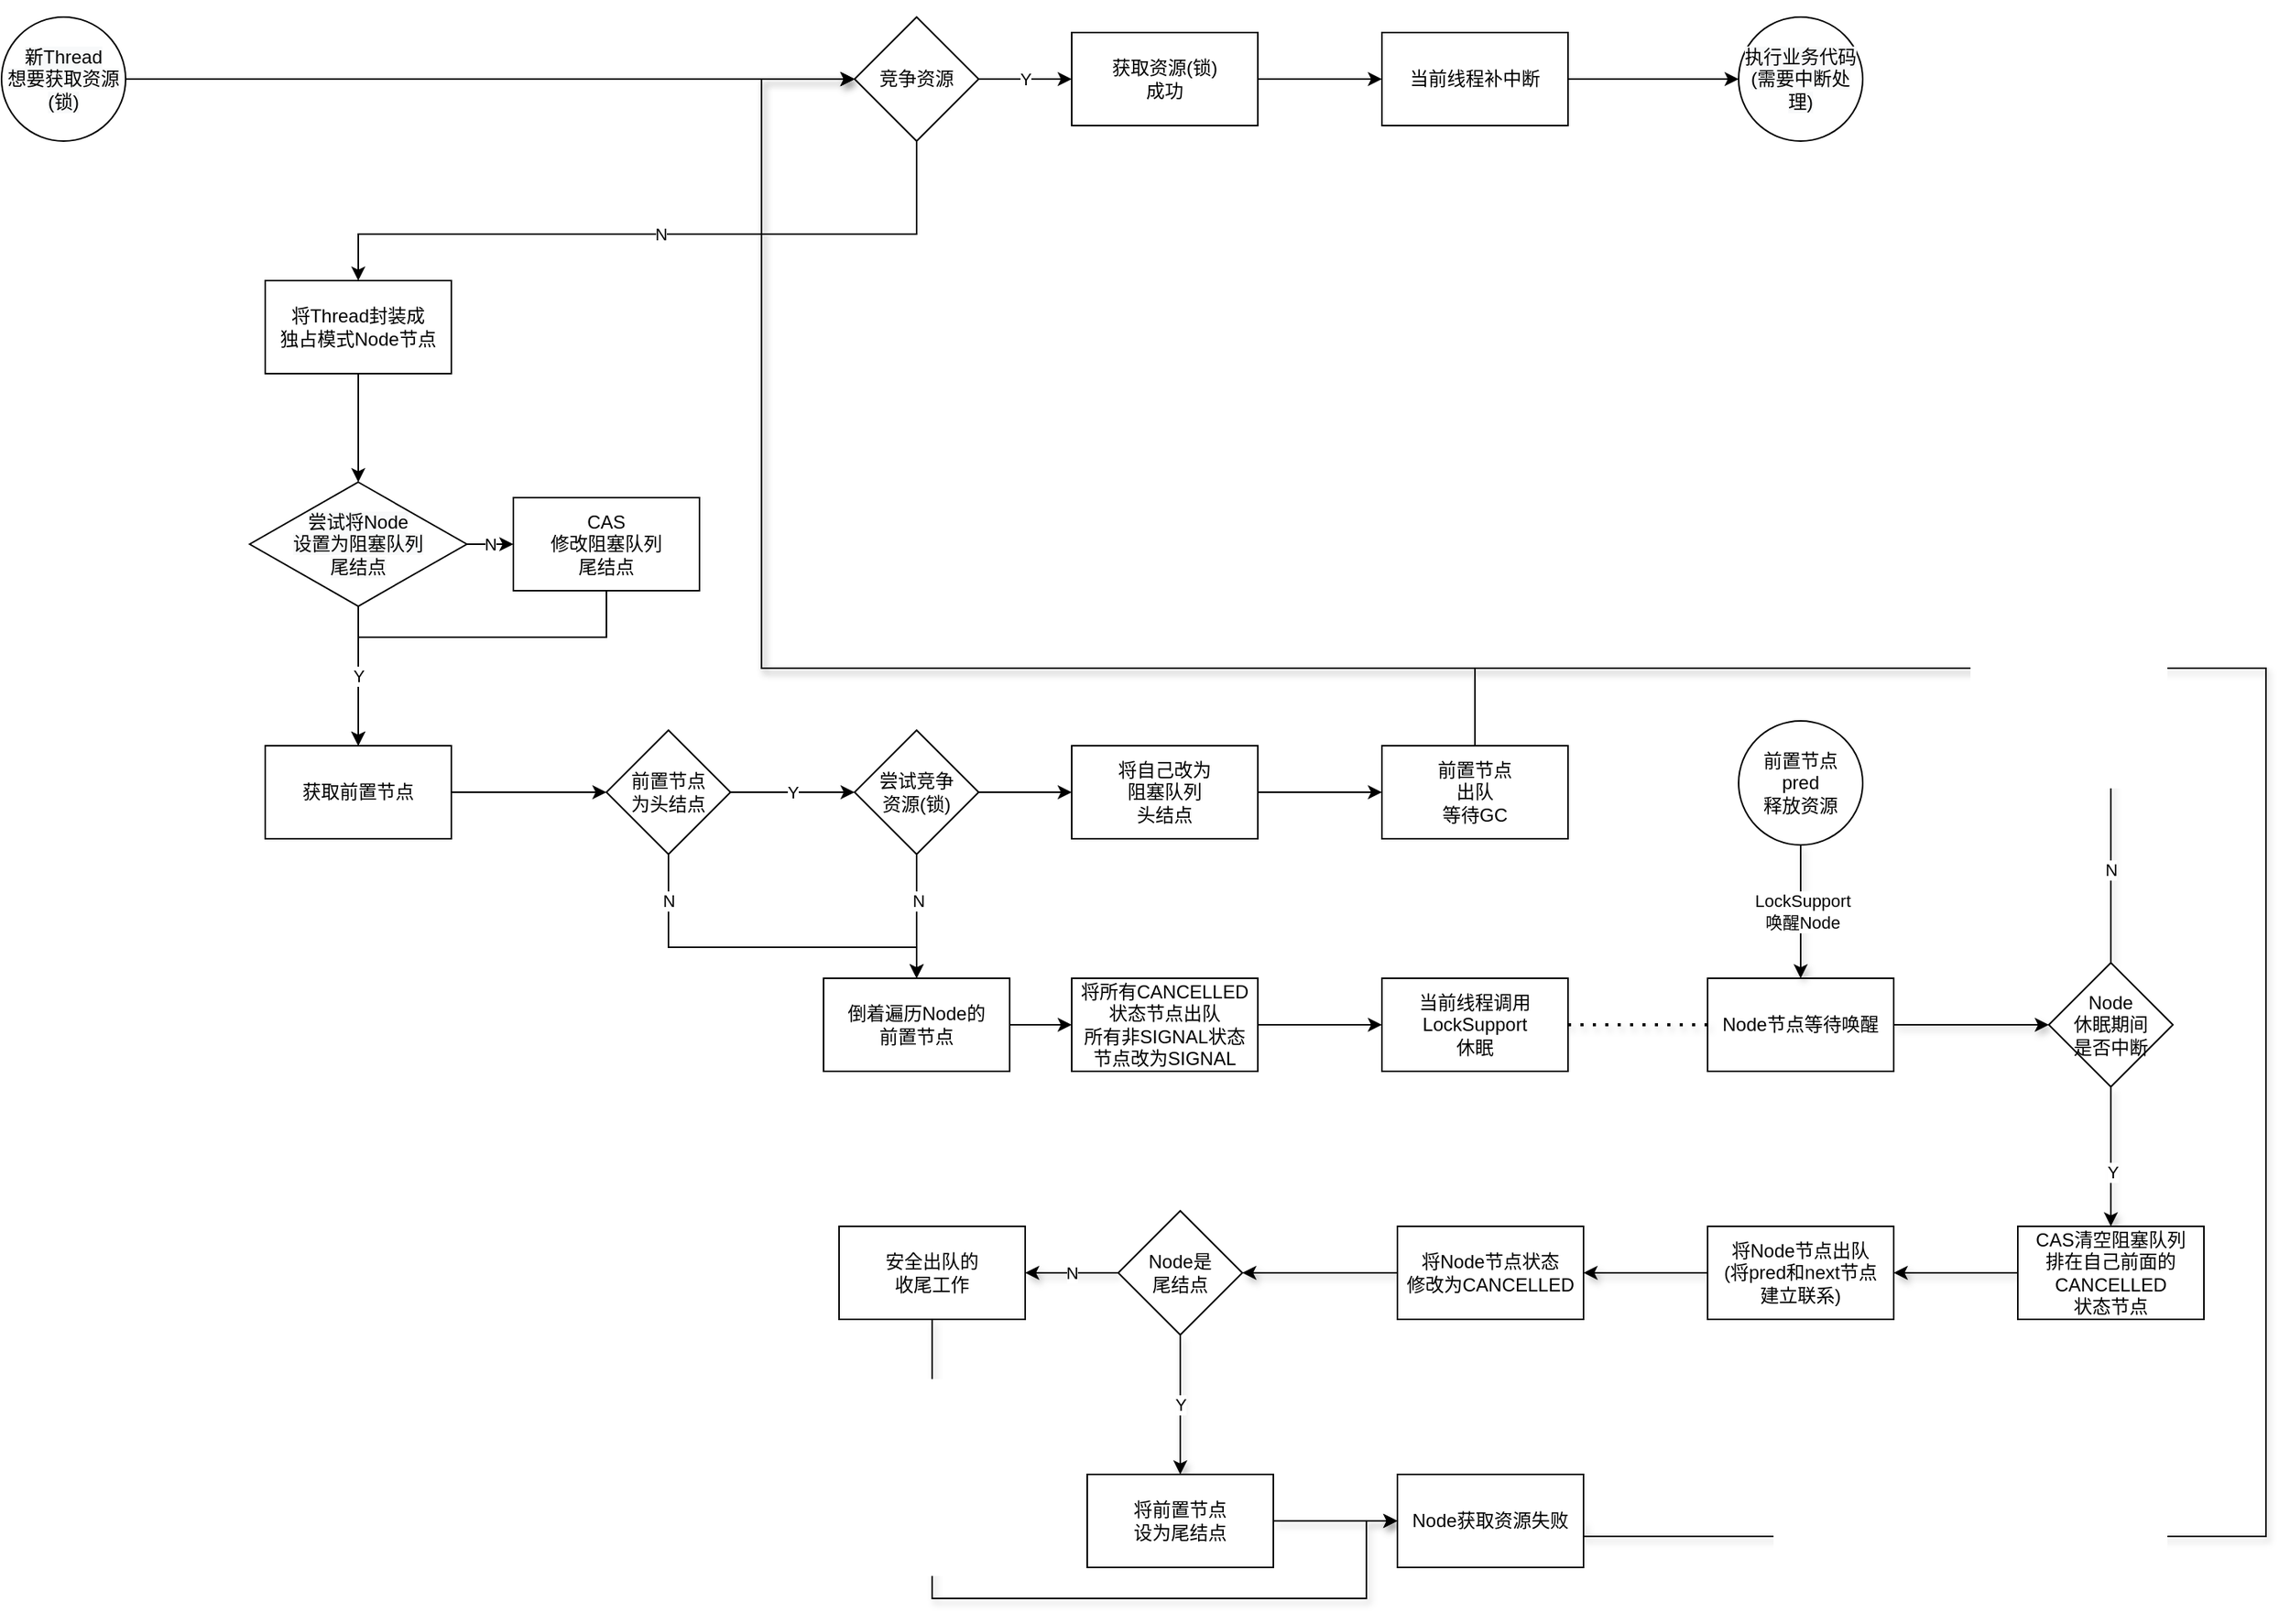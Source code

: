<mxfile version="14.8.1" type="device"><diagram id="fTkoa3pitk9npQt65lIC" name="Page-1"><mxGraphModel dx="1292" dy="549" grid="1" gridSize="10" guides="1" tooltips="1" connect="1" arrows="1" fold="1" page="1" pageScale="1" pageWidth="827" pageHeight="1169" math="0" shadow="0"><root><mxCell id="0"/><mxCell id="1" parent="0"/><mxCell id="pruNniofiAKCw_5vTcZU-24" style="edgeStyle=orthogonalEdgeStyle;rounded=0;orthogonalLoop=1;jettySize=auto;html=1;exitX=1;exitY=0.5;exitDx=0;exitDy=0;" edge="1" parent="1" source="pruNniofiAKCw_5vTcZU-64" target="pruNniofiAKCw_5vTcZU-4"><mxGeometry relative="1" as="geometry"/></mxCell><mxCell id="pruNniofiAKCw_5vTcZU-7" value="Y" style="edgeStyle=orthogonalEdgeStyle;rounded=0;orthogonalLoop=1;jettySize=auto;html=1;entryX=0;entryY=0.5;entryDx=0;entryDy=0;" edge="1" parent="1" source="pruNniofiAKCw_5vTcZU-4" target="pruNniofiAKCw_5vTcZU-8"><mxGeometry relative="1" as="geometry"/></mxCell><mxCell id="pruNniofiAKCw_5vTcZU-13" value="N" style="edgeStyle=orthogonalEdgeStyle;rounded=0;orthogonalLoop=1;jettySize=auto;html=1;" edge="1" parent="1" source="pruNniofiAKCw_5vTcZU-4" target="pruNniofiAKCw_5vTcZU-12"><mxGeometry relative="1" as="geometry"><Array as="points"><mxPoint x="900" y="230"/><mxPoint x="540" y="230"/></Array></mxGeometry></mxCell><mxCell id="pruNniofiAKCw_5vTcZU-4" value="竞争资源" style="rhombus;whiteSpace=wrap;html=1;rounded=0;" vertex="1" parent="1"><mxGeometry x="860" y="90" width="80" height="80" as="geometry"/></mxCell><mxCell id="pruNniofiAKCw_5vTcZU-9" value="" style="edgeStyle=orthogonalEdgeStyle;rounded=0;orthogonalLoop=1;jettySize=auto;html=1;entryX=0;entryY=0.5;entryDx=0;entryDy=0;" edge="1" parent="1" source="pruNniofiAKCw_5vTcZU-6" target="pruNniofiAKCw_5vTcZU-65"><mxGeometry relative="1" as="geometry"/></mxCell><mxCell id="pruNniofiAKCw_5vTcZU-6" value="当前线程补中断" style="whiteSpace=wrap;html=1;rounded=0;" vertex="1" parent="1"><mxGeometry x="1200" y="100" width="120" height="60" as="geometry"/></mxCell><mxCell id="pruNniofiAKCw_5vTcZU-11" value="" style="edgeStyle=orthogonalEdgeStyle;rounded=0;orthogonalLoop=1;jettySize=auto;html=1;entryX=0;entryY=0.5;entryDx=0;entryDy=0;" edge="1" parent="1" source="pruNniofiAKCw_5vTcZU-8" target="pruNniofiAKCw_5vTcZU-6"><mxGeometry relative="1" as="geometry"/></mxCell><mxCell id="pruNniofiAKCw_5vTcZU-8" value="获取资源(锁)&lt;br&gt;成功" style="whiteSpace=wrap;html=1;rounded=0;" vertex="1" parent="1"><mxGeometry x="1000" y="100" width="120" height="60" as="geometry"/></mxCell><mxCell id="pruNniofiAKCw_5vTcZU-26" value="" style="edgeStyle=orthogonalEdgeStyle;rounded=0;orthogonalLoop=1;jettySize=auto;html=1;" edge="1" parent="1" source="pruNniofiAKCw_5vTcZU-12" target="pruNniofiAKCw_5vTcZU-25"><mxGeometry relative="1" as="geometry"/></mxCell><mxCell id="pruNniofiAKCw_5vTcZU-12" value="将Thread封装成&lt;br&gt;独占模式Node节点" style="whiteSpace=wrap;html=1;rounded=0;" vertex="1" parent="1"><mxGeometry x="480" y="260" width="120" height="60" as="geometry"/></mxCell><mxCell id="pruNniofiAKCw_5vTcZU-28" value="N" style="edgeStyle=orthogonalEdgeStyle;rounded=0;orthogonalLoop=1;jettySize=auto;html=1;" edge="1" parent="1" source="pruNniofiAKCw_5vTcZU-25" target="pruNniofiAKCw_5vTcZU-27"><mxGeometry relative="1" as="geometry"/></mxCell><mxCell id="pruNniofiAKCw_5vTcZU-25" value="&lt;span style=&quot;color: rgb(0 , 0 , 0) ; font-family: &amp;#34;helvetica&amp;#34; ; font-size: 12px ; font-style: normal ; font-weight: 400 ; letter-spacing: normal ; text-align: center ; text-indent: 0px ; text-transform: none ; word-spacing: 0px ; background-color: rgb(248 , 249 , 250) ; display: inline ; float: none&quot;&gt;尝试将Node&lt;br&gt;设置为阻塞队列&lt;br&gt;&lt;/span&gt;&lt;span style=&quot;color: rgb(0 , 0 , 0) ; font-family: &amp;#34;helvetica&amp;#34; ; font-size: 12px ; font-style: normal ; font-weight: 400 ; letter-spacing: normal ; text-align: center ; text-indent: 0px ; text-transform: none ; word-spacing: 0px ; background-color: rgb(248 , 249 , 250) ; display: inline ; float: none&quot;&gt;尾结点&lt;/span&gt;" style="rhombus;whiteSpace=wrap;html=1;rounded=0;" vertex="1" parent="1"><mxGeometry x="470" y="390" width="140" height="80" as="geometry"/></mxCell><mxCell id="pruNniofiAKCw_5vTcZU-34" style="edgeStyle=orthogonalEdgeStyle;rounded=0;orthogonalLoop=1;jettySize=auto;html=1;entryX=0.5;entryY=0;entryDx=0;entryDy=0;" edge="1" parent="1" source="pruNniofiAKCw_5vTcZU-27" target="pruNniofiAKCw_5vTcZU-31"><mxGeometry relative="1" as="geometry"><Array as="points"><mxPoint x="700" y="490"/><mxPoint x="540" y="490"/></Array></mxGeometry></mxCell><mxCell id="pruNniofiAKCw_5vTcZU-27" value="CAS&lt;br&gt;修改阻塞队列&lt;br&gt;尾结点" style="whiteSpace=wrap;html=1;rounded=0;" vertex="1" parent="1"><mxGeometry x="640" y="400" width="120" height="60" as="geometry"/></mxCell><mxCell id="pruNniofiAKCw_5vTcZU-36" value="" style="edgeStyle=orthogonalEdgeStyle;rounded=0;orthogonalLoop=1;jettySize=auto;html=1;" edge="1" parent="1" source="pruNniofiAKCw_5vTcZU-31" target="pruNniofiAKCw_5vTcZU-35"><mxGeometry relative="1" as="geometry"/></mxCell><mxCell id="pruNniofiAKCw_5vTcZU-31" value="获取前置节点" style="whiteSpace=wrap;html=1;rounded=0;" vertex="1" parent="1"><mxGeometry x="480" y="560" width="120" height="60" as="geometry"/></mxCell><mxCell id="pruNniofiAKCw_5vTcZU-32" value="Y" style="edgeStyle=orthogonalEdgeStyle;rounded=0;orthogonalLoop=1;jettySize=auto;html=1;" edge="1" parent="1" source="pruNniofiAKCw_5vTcZU-25" target="pruNniofiAKCw_5vTcZU-31"><mxGeometry relative="1" as="geometry"/></mxCell><mxCell id="pruNniofiAKCw_5vTcZU-38" value="Y" style="edgeStyle=orthogonalEdgeStyle;rounded=0;orthogonalLoop=1;jettySize=auto;html=1;" edge="1" parent="1" source="pruNniofiAKCw_5vTcZU-35" target="pruNniofiAKCw_5vTcZU-37"><mxGeometry relative="1" as="geometry"/></mxCell><mxCell id="pruNniofiAKCw_5vTcZU-42" value="N" style="edgeStyle=orthogonalEdgeStyle;rounded=0;orthogonalLoop=1;jettySize=auto;html=1;" edge="1" parent="1" source="pruNniofiAKCw_5vTcZU-35" target="pruNniofiAKCw_5vTcZU-41"><mxGeometry x="-0.75" relative="1" as="geometry"><Array as="points"><mxPoint x="740" y="690"/><mxPoint x="900" y="690"/></Array><mxPoint as="offset"/></mxGeometry></mxCell><mxCell id="pruNniofiAKCw_5vTcZU-35" value="前置节点&lt;br&gt;为头结点" style="rhombus;whiteSpace=wrap;html=1;rounded=0;" vertex="1" parent="1"><mxGeometry x="700" y="550" width="80" height="80" as="geometry"/></mxCell><mxCell id="pruNniofiAKCw_5vTcZU-43" value="" style="edgeStyle=orthogonalEdgeStyle;rounded=0;orthogonalLoop=1;jettySize=auto;html=1;" edge="1" parent="1" source="pruNniofiAKCw_5vTcZU-37" target="pruNniofiAKCw_5vTcZU-41"><mxGeometry relative="1" as="geometry"/></mxCell><mxCell id="pruNniofiAKCw_5vTcZU-44" value="N" style="edgeLabel;html=1;align=center;verticalAlign=middle;resizable=0;points=[];" vertex="1" connectable="0" parent="pruNniofiAKCw_5vTcZU-43"><mxGeometry x="-0.245" y="1" relative="1" as="geometry"><mxPoint as="offset"/></mxGeometry></mxCell><mxCell id="pruNniofiAKCw_5vTcZU-47" value="" style="edgeStyle=orthogonalEdgeStyle;rounded=0;orthogonalLoop=1;jettySize=auto;html=1;" edge="1" parent="1" source="pruNniofiAKCw_5vTcZU-37" target="pruNniofiAKCw_5vTcZU-46"><mxGeometry relative="1" as="geometry"/></mxCell><mxCell id="pruNniofiAKCw_5vTcZU-37" value="尝试竞争&lt;br&gt;资源(锁)" style="rhombus;whiteSpace=wrap;html=1;rounded=0;" vertex="1" parent="1"><mxGeometry x="860" y="550" width="80" height="80" as="geometry"/></mxCell><mxCell id="pruNniofiAKCw_5vTcZU-56" value="" style="edgeStyle=orthogonalEdgeStyle;rounded=0;orthogonalLoop=1;jettySize=auto;html=1;" edge="1" parent="1" source="pruNniofiAKCw_5vTcZU-41" target="pruNniofiAKCw_5vTcZU-55"><mxGeometry relative="1" as="geometry"/></mxCell><mxCell id="pruNniofiAKCw_5vTcZU-41" value="倒着遍历Node的&lt;br&gt;前置节点" style="whiteSpace=wrap;html=1;rounded=0;" vertex="1" parent="1"><mxGeometry x="840" y="710" width="120" height="60" as="geometry"/></mxCell><mxCell id="pruNniofiAKCw_5vTcZU-49" value="" style="edgeStyle=orthogonalEdgeStyle;rounded=0;orthogonalLoop=1;jettySize=auto;html=1;" edge="1" parent="1" source="pruNniofiAKCw_5vTcZU-46" target="pruNniofiAKCw_5vTcZU-48"><mxGeometry relative="1" as="geometry"/></mxCell><mxCell id="pruNniofiAKCw_5vTcZU-46" value="将自己改为&lt;br&gt;阻塞队列&lt;br&gt;头结点" style="whiteSpace=wrap;html=1;rounded=0;" vertex="1" parent="1"><mxGeometry x="1000" y="560" width="120" height="60" as="geometry"/></mxCell><mxCell id="pruNniofiAKCw_5vTcZU-48" value="前置节点&lt;br&gt;出队&lt;br&gt;等待GC" style="whiteSpace=wrap;html=1;rounded=0;" vertex="1" parent="1"><mxGeometry x="1200" y="560" width="120" height="60" as="geometry"/></mxCell><mxCell id="pruNniofiAKCw_5vTcZU-54" style="edgeStyle=orthogonalEdgeStyle;rounded=0;orthogonalLoop=1;jettySize=auto;html=1;entryX=0;entryY=0.5;entryDx=0;entryDy=0;exitX=0.5;exitY=0;exitDx=0;exitDy=0;" edge="1" parent="1" source="pruNniofiAKCw_5vTcZU-48" target="pruNniofiAKCw_5vTcZU-4"><mxGeometry relative="1" as="geometry"><mxPoint x="1460.034" y="560" as="sourcePoint"/><Array as="points"><mxPoint x="1260" y="510"/><mxPoint x="800" y="510"/><mxPoint x="800" y="130"/></Array></mxGeometry></mxCell><mxCell id="pruNniofiAKCw_5vTcZU-60" value="" style="edgeStyle=orthogonalEdgeStyle;rounded=0;orthogonalLoop=1;jettySize=auto;html=1;" edge="1" parent="1" source="pruNniofiAKCw_5vTcZU-55" target="pruNniofiAKCw_5vTcZU-59"><mxGeometry relative="1" as="geometry"/></mxCell><mxCell id="pruNniofiAKCw_5vTcZU-55" value="将所有CANCELLED&lt;br&gt;状态节点出队&lt;br&gt;所有非SIGNAL状态&lt;br&gt;节点改为SIGNAL" style="whiteSpace=wrap;html=1;rounded=0;" vertex="1" parent="1"><mxGeometry x="1000" y="710" width="120" height="60" as="geometry"/></mxCell><mxCell id="pruNniofiAKCw_5vTcZU-59" value="当前线程调用&lt;br&gt;LockSupport&lt;br&gt;休眠" style="whiteSpace=wrap;html=1;rounded=0;" vertex="1" parent="1"><mxGeometry x="1200" y="710" width="120" height="60" as="geometry"/></mxCell><mxCell id="pruNniofiAKCw_5vTcZU-71" style="edgeStyle=orthogonalEdgeStyle;rounded=0;orthogonalLoop=1;jettySize=auto;html=1;entryX=0;entryY=0.5;entryDx=0;entryDy=0;shadow=1;" edge="1" parent="1" source="pruNniofiAKCw_5vTcZU-61" target="pruNniofiAKCw_5vTcZU-69"><mxGeometry relative="1" as="geometry"/></mxCell><mxCell id="pruNniofiAKCw_5vTcZU-61" value="Node节点等待唤醒" style="whiteSpace=wrap;html=1;rounded=0;" vertex="1" parent="1"><mxGeometry x="1410" y="710" width="120" height="60" as="geometry"/></mxCell><mxCell id="pruNniofiAKCw_5vTcZU-63" value="" style="endArrow=none;dashed=1;html=1;dashPattern=1 3;strokeWidth=2;shadow=1;entryX=1;entryY=0.5;entryDx=0;entryDy=0;exitX=0;exitY=0.5;exitDx=0;exitDy=0;" edge="1" parent="1" source="pruNniofiAKCw_5vTcZU-61" target="pruNniofiAKCw_5vTcZU-59"><mxGeometry width="50" height="50" relative="1" as="geometry"><mxPoint x="610" y="1150" as="sourcePoint"/><mxPoint x="660" y="1100" as="targetPoint"/></mxGeometry></mxCell><mxCell id="pruNniofiAKCw_5vTcZU-64" value="&#10;&#10;&lt;span style=&quot;color: rgb(0, 0, 0); font-family: helvetica; font-size: 12px; font-style: normal; font-weight: 400; letter-spacing: normal; text-align: center; text-indent: 0px; text-transform: none; word-spacing: 0px; background-color: rgb(248, 249, 250); display: inline; float: none;&quot;&gt;新Thread&lt;/span&gt;&lt;br style=&quot;color: rgb(0, 0, 0); font-family: helvetica; font-size: 12px; font-style: normal; font-weight: 400; letter-spacing: normal; text-align: center; text-indent: 0px; text-transform: none; word-spacing: 0px; background-color: rgb(248, 249, 250);&quot;&gt;&lt;span style=&quot;color: rgb(0, 0, 0); font-family: helvetica; font-size: 12px; font-style: normal; font-weight: 400; letter-spacing: normal; text-align: center; text-indent: 0px; text-transform: none; word-spacing: 0px; background-color: rgb(248, 249, 250); display: inline; float: none;&quot;&gt;想要获取资源(锁)&lt;/span&gt;&#10;&#10;" style="ellipse;whiteSpace=wrap;html=1;aspect=fixed;" vertex="1" parent="1"><mxGeometry x="310" y="90" width="80" height="80" as="geometry"/></mxCell><mxCell id="pruNniofiAKCw_5vTcZU-65" value="&#10;&#10;&lt;span style=&quot;color: rgb(0, 0, 0); font-family: helvetica; font-size: 12px; font-style: normal; font-weight: 400; letter-spacing: normal; text-align: center; text-indent: 0px; text-transform: none; word-spacing: 0px; background-color: rgb(248, 249, 250); display: inline; float: none;&quot;&gt;执行业务代码&lt;/span&gt;&lt;br style=&quot;color: rgb(0, 0, 0); font-family: helvetica; font-size: 12px; font-style: normal; font-weight: 400; letter-spacing: normal; text-align: center; text-indent: 0px; text-transform: none; word-spacing: 0px; background-color: rgb(248, 249, 250);&quot;&gt;&lt;span style=&quot;color: rgb(0, 0, 0); font-family: helvetica; font-size: 12px; font-style: normal; font-weight: 400; letter-spacing: normal; text-align: center; text-indent: 0px; text-transform: none; word-spacing: 0px; background-color: rgb(248, 249, 250); display: inline; float: none;&quot;&gt;(需要中断处理)&lt;/span&gt;&#10;&#10;" style="ellipse;whiteSpace=wrap;html=1;aspect=fixed;" vertex="1" parent="1"><mxGeometry x="1430" y="90" width="80" height="80" as="geometry"/></mxCell><mxCell id="pruNniofiAKCw_5vTcZU-68" value="LockSupport&lt;br&gt;唤醒Node" style="edgeStyle=orthogonalEdgeStyle;rounded=0;orthogonalLoop=1;jettySize=auto;html=1;shadow=1;" edge="1" parent="1" source="pruNniofiAKCw_5vTcZU-67"><mxGeometry relative="1" as="geometry"><mxPoint x="1470" y="710" as="targetPoint"/></mxGeometry></mxCell><mxCell id="pruNniofiAKCw_5vTcZU-67" value="前置节点&lt;br&gt;pred&lt;br&gt;释放资源" style="ellipse;whiteSpace=wrap;html=1;aspect=fixed;" vertex="1" parent="1"><mxGeometry x="1430" y="544" width="80" height="80" as="geometry"/></mxCell><mxCell id="pruNniofiAKCw_5vTcZU-73" value="" style="edgeStyle=orthogonalEdgeStyle;rounded=0;orthogonalLoop=1;jettySize=auto;html=1;shadow=1;" edge="1" parent="1" source="pruNniofiAKCw_5vTcZU-69" target="pruNniofiAKCw_5vTcZU-72"><mxGeometry relative="1" as="geometry"/></mxCell><mxCell id="pruNniofiAKCw_5vTcZU-74" value="Y" style="edgeLabel;html=1;align=center;verticalAlign=middle;resizable=0;points=[];" vertex="1" connectable="0" parent="pruNniofiAKCw_5vTcZU-73"><mxGeometry x="0.222" y="1" relative="1" as="geometry"><mxPoint as="offset"/></mxGeometry></mxCell><mxCell id="pruNniofiAKCw_5vTcZU-77" style="edgeStyle=orthogonalEdgeStyle;rounded=0;orthogonalLoop=1;jettySize=auto;html=1;shadow=1;exitX=0.5;exitY=0;exitDx=0;exitDy=0;" edge="1" parent="1" source="pruNniofiAKCw_5vTcZU-69"><mxGeometry relative="1" as="geometry"><mxPoint x="860" y="130" as="targetPoint"/><Array as="points"><mxPoint x="1670" y="510"/><mxPoint x="800" y="510"/><mxPoint x="800" y="130"/></Array></mxGeometry></mxCell><mxCell id="pruNniofiAKCw_5vTcZU-78" value="N" style="edgeLabel;html=1;align=center;verticalAlign=middle;resizable=0;points=[];" vertex="1" connectable="0" parent="pruNniofiAKCw_5vTcZU-77"><mxGeometry x="-0.92" relative="1" as="geometry"><mxPoint as="offset"/></mxGeometry></mxCell><mxCell id="pruNniofiAKCw_5vTcZU-69" value="Node&lt;br&gt;休眠期间&lt;br&gt;是否中断" style="rhombus;whiteSpace=wrap;html=1;rounded=0;" vertex="1" parent="1"><mxGeometry x="1630" y="700" width="80" height="80" as="geometry"/></mxCell><mxCell id="pruNniofiAKCw_5vTcZU-80" value="" style="edgeStyle=orthogonalEdgeStyle;rounded=0;orthogonalLoop=1;jettySize=auto;html=1;shadow=1;" edge="1" parent="1" source="pruNniofiAKCw_5vTcZU-72" target="pruNniofiAKCw_5vTcZU-79"><mxGeometry relative="1" as="geometry"/></mxCell><mxCell id="pruNniofiAKCw_5vTcZU-72" value="CAS清空阻塞队列&lt;br&gt;排在自己前面的&lt;br&gt;CANCELLED&lt;br&gt;状态节点" style="whiteSpace=wrap;html=1;rounded=0;" vertex="1" parent="1"><mxGeometry x="1610" y="870" width="120" height="60" as="geometry"/></mxCell><mxCell id="pruNniofiAKCw_5vTcZU-82" value="" style="edgeStyle=orthogonalEdgeStyle;rounded=0;orthogonalLoop=1;jettySize=auto;html=1;shadow=1;" edge="1" parent="1" source="pruNniofiAKCw_5vTcZU-79" target="pruNniofiAKCw_5vTcZU-81"><mxGeometry relative="1" as="geometry"/></mxCell><mxCell id="pruNniofiAKCw_5vTcZU-79" value="将Node节点出队&lt;br&gt;(将pred和next节点&lt;br&gt;建立联系)" style="whiteSpace=wrap;html=1;rounded=0;" vertex="1" parent="1"><mxGeometry x="1410" y="870" width="120" height="60" as="geometry"/></mxCell><mxCell id="pruNniofiAKCw_5vTcZU-84" value="" style="edgeStyle=orthogonalEdgeStyle;rounded=0;orthogonalLoop=1;jettySize=auto;html=1;shadow=1;" edge="1" parent="1" source="pruNniofiAKCw_5vTcZU-81" target="pruNniofiAKCw_5vTcZU-83"><mxGeometry relative="1" as="geometry"/></mxCell><mxCell id="pruNniofiAKCw_5vTcZU-81" value="将Node节点状态&lt;br&gt;修改为CANCELLED" style="whiteSpace=wrap;html=1;rounded=0;" vertex="1" parent="1"><mxGeometry x="1210" y="870" width="120" height="60" as="geometry"/></mxCell><mxCell id="pruNniofiAKCw_5vTcZU-86" value="Y" style="edgeStyle=orthogonalEdgeStyle;rounded=0;orthogonalLoop=1;jettySize=auto;html=1;shadow=1;" edge="1" parent="1" source="pruNniofiAKCw_5vTcZU-83" target="pruNniofiAKCw_5vTcZU-85"><mxGeometry relative="1" as="geometry"/></mxCell><mxCell id="pruNniofiAKCw_5vTcZU-88" value="N" style="edgeStyle=orthogonalEdgeStyle;rounded=0;orthogonalLoop=1;jettySize=auto;html=1;shadow=1;" edge="1" parent="1" source="pruNniofiAKCw_5vTcZU-83" target="pruNniofiAKCw_5vTcZU-87"><mxGeometry relative="1" as="geometry"/></mxCell><mxCell id="pruNniofiAKCw_5vTcZU-83" value="Node是&lt;br&gt;尾结点" style="rhombus;whiteSpace=wrap;html=1;rounded=0;" vertex="1" parent="1"><mxGeometry x="1030" y="860" width="80" height="80" as="geometry"/></mxCell><mxCell id="pruNniofiAKCw_5vTcZU-91" value="" style="edgeStyle=orthogonalEdgeStyle;rounded=0;orthogonalLoop=1;jettySize=auto;html=1;shadow=1;entryX=0;entryY=0.5;entryDx=0;entryDy=0;" edge="1" parent="1" source="pruNniofiAKCw_5vTcZU-85" target="pruNniofiAKCw_5vTcZU-93"><mxGeometry relative="1" as="geometry"><mxPoint x="1100" y="1160" as="targetPoint"/></mxGeometry></mxCell><mxCell id="pruNniofiAKCw_5vTcZU-85" value="将前置节点&lt;br&gt;设为尾结点" style="whiteSpace=wrap;html=1;rounded=0;" vertex="1" parent="1"><mxGeometry x="1010" y="1030" width="120" height="60" as="geometry"/></mxCell><mxCell id="pruNniofiAKCw_5vTcZU-92" style="edgeStyle=orthogonalEdgeStyle;rounded=0;orthogonalLoop=1;jettySize=auto;html=1;shadow=1;entryX=0;entryY=0.5;entryDx=0;entryDy=0;" edge="1" parent="1" source="pruNniofiAKCw_5vTcZU-87" target="pruNniofiAKCw_5vTcZU-93"><mxGeometry relative="1" as="geometry"><mxPoint x="1090" y="1150" as="targetPoint"/><Array as="points"><mxPoint x="910" y="1110"/><mxPoint x="1190" y="1110"/><mxPoint x="1190" y="1060"/></Array></mxGeometry></mxCell><mxCell id="pruNniofiAKCw_5vTcZU-87" value="安全出队的&lt;br&gt;收尾工作" style="whiteSpace=wrap;html=1;rounded=0;" vertex="1" parent="1"><mxGeometry x="850" y="870" width="120" height="60" as="geometry"/></mxCell><mxCell id="pruNniofiAKCw_5vTcZU-94" style="edgeStyle=orthogonalEdgeStyle;rounded=0;orthogonalLoop=1;jettySize=auto;html=1;shadow=1;exitX=1;exitY=0.5;exitDx=0;exitDy=0;" edge="1" parent="1" source="pruNniofiAKCw_5vTcZU-93"><mxGeometry relative="1" as="geometry"><mxPoint x="860" y="130" as="targetPoint"/><Array as="points"><mxPoint x="1330" y="1070"/><mxPoint x="1770" y="1070"/><mxPoint x="1770" y="510"/><mxPoint x="800" y="510"/><mxPoint x="800" y="130"/></Array></mxGeometry></mxCell><mxCell id="pruNniofiAKCw_5vTcZU-93" value="Node获取资源失败" style="rounded=0;whiteSpace=wrap;html=1;" vertex="1" parent="1"><mxGeometry x="1210" y="1030" width="120" height="60" as="geometry"/></mxCell></root></mxGraphModel></diagram></mxfile>